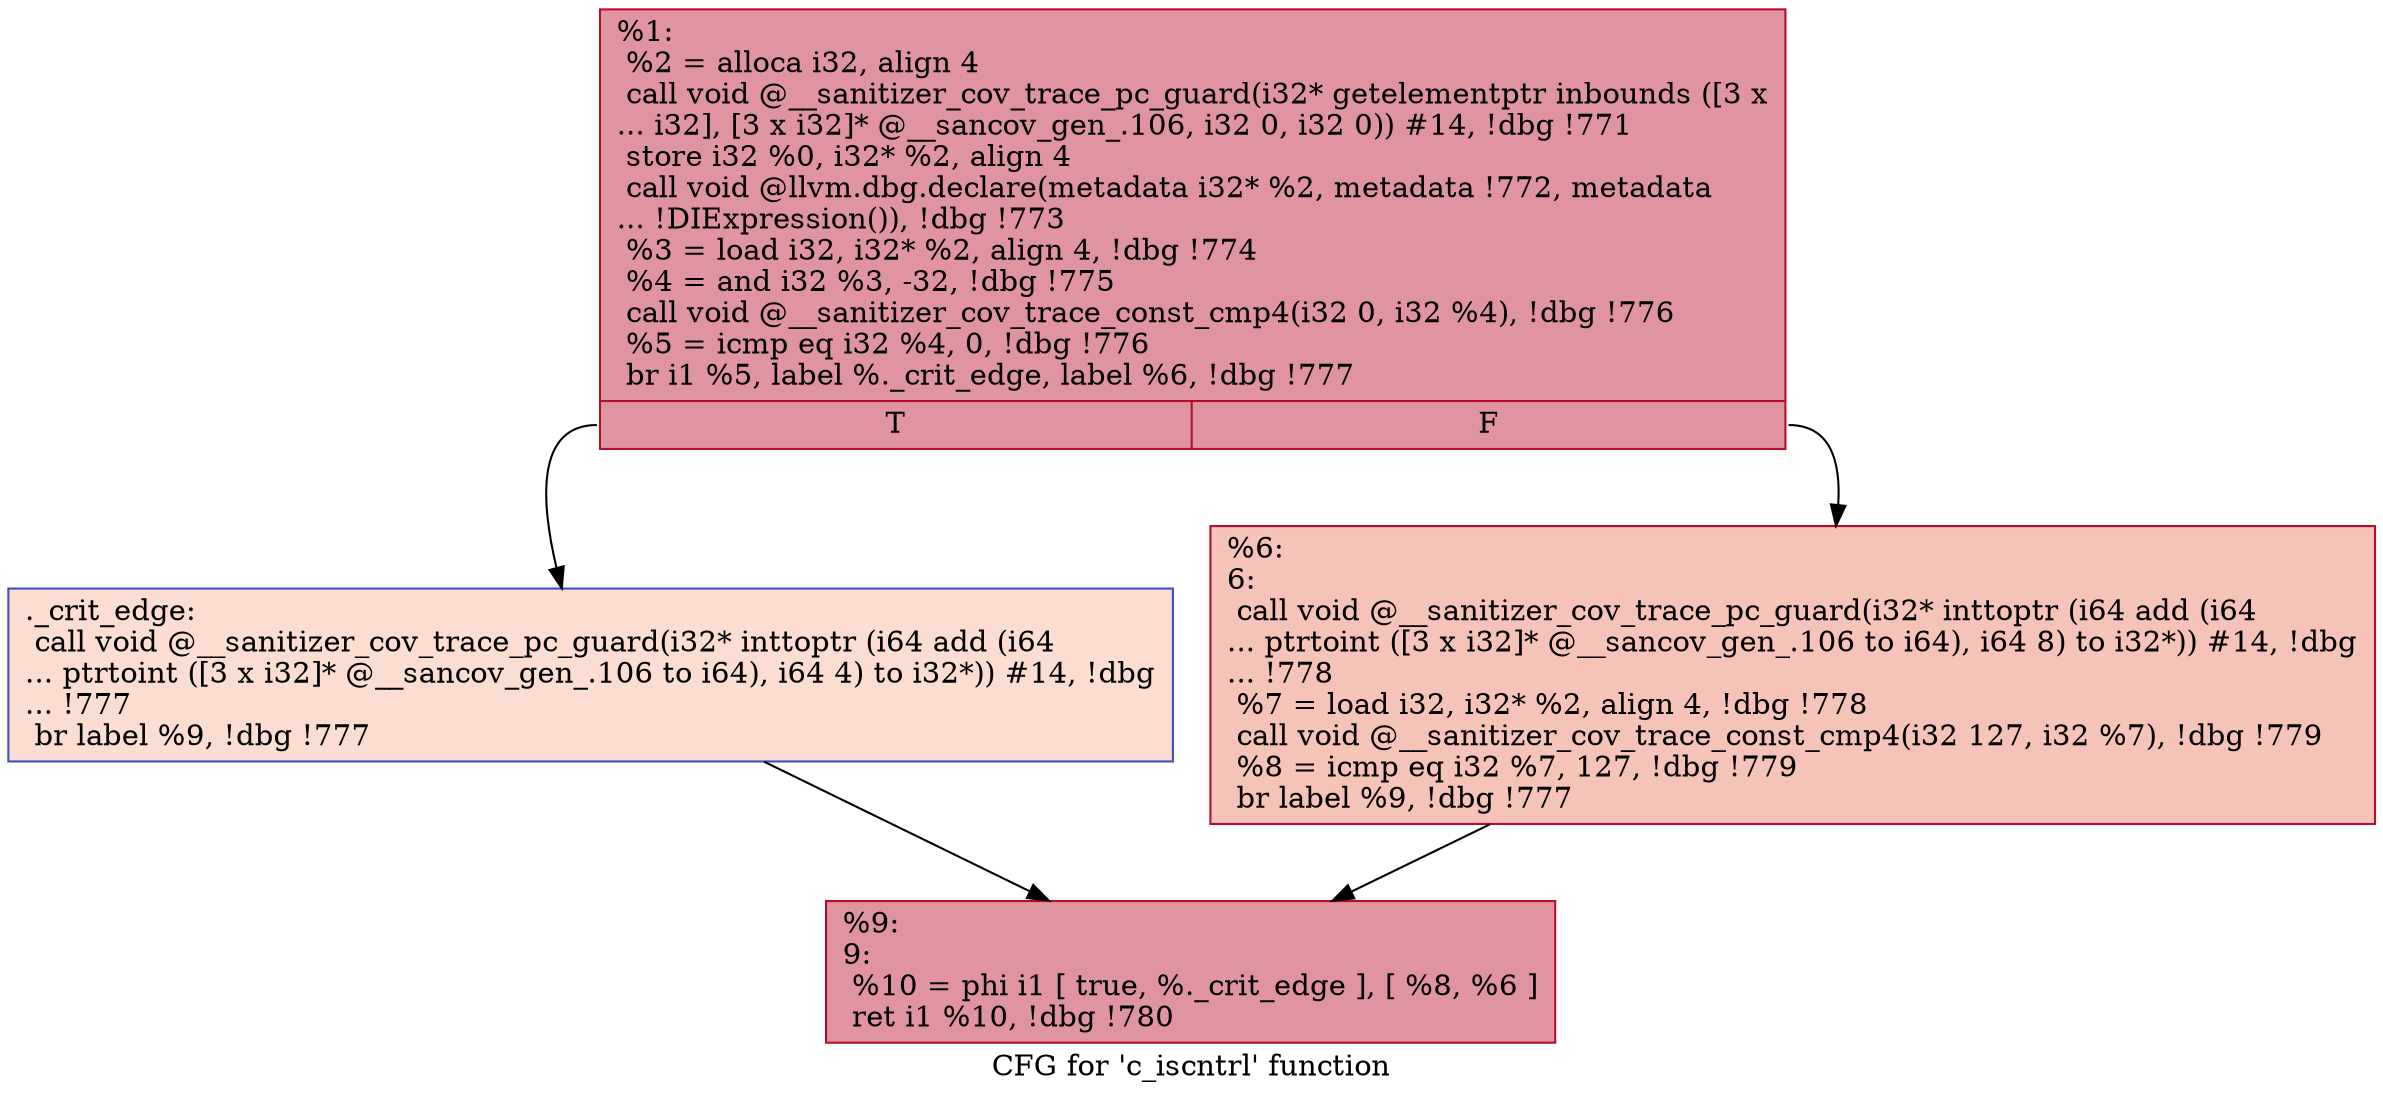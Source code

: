 digraph "CFG for 'c_iscntrl' function" {
	label="CFG for 'c_iscntrl' function";

	Node0x555555960670 [shape=record,color="#b70d28ff", style=filled, fillcolor="#b70d2870",label="{%1:\l  %2 = alloca i32, align 4\l  call void @__sanitizer_cov_trace_pc_guard(i32* getelementptr inbounds ([3 x\l... i32], [3 x i32]* @__sancov_gen_.106, i32 0, i32 0)) #14, !dbg !771\l  store i32 %0, i32* %2, align 4\l  call void @llvm.dbg.declare(metadata i32* %2, metadata !772, metadata\l... !DIExpression()), !dbg !773\l  %3 = load i32, i32* %2, align 4, !dbg !774\l  %4 = and i32 %3, -32, !dbg !775\l  call void @__sanitizer_cov_trace_const_cmp4(i32 0, i32 %4), !dbg !776\l  %5 = icmp eq i32 %4, 0, !dbg !776\l  br i1 %5, label %._crit_edge, label %6, !dbg !777\l|{<s0>T|<s1>F}}"];
	Node0x555555960670:s0 -> Node0x555555960800;
	Node0x555555960670:s1 -> Node0x555555960850;
	Node0x555555960800 [shape=record,color="#3d50c3ff", style=filled, fillcolor="#f7b39670",label="{._crit_edge:                                      \l  call void @__sanitizer_cov_trace_pc_guard(i32* inttoptr (i64 add (i64\l... ptrtoint ([3 x i32]* @__sancov_gen_.106 to i64), i64 4) to i32*)) #14, !dbg\l... !777\l  br label %9, !dbg !777\l}"];
	Node0x555555960800 -> Node0x5555559608a0;
	Node0x555555960850 [shape=record,color="#b70d28ff", style=filled, fillcolor="#e8765c70",label="{%6:\l6:                                                \l  call void @__sanitizer_cov_trace_pc_guard(i32* inttoptr (i64 add (i64\l... ptrtoint ([3 x i32]* @__sancov_gen_.106 to i64), i64 8) to i32*)) #14, !dbg\l... !778\l  %7 = load i32, i32* %2, align 4, !dbg !778\l  call void @__sanitizer_cov_trace_const_cmp4(i32 127, i32 %7), !dbg !779\l  %8 = icmp eq i32 %7, 127, !dbg !779\l  br label %9, !dbg !777\l}"];
	Node0x555555960850 -> Node0x5555559608a0;
	Node0x5555559608a0 [shape=record,color="#b70d28ff", style=filled, fillcolor="#b70d2870",label="{%9:\l9:                                                \l  %10 = phi i1 [ true, %._crit_edge ], [ %8, %6 ]\l  ret i1 %10, !dbg !780\l}"];
}
